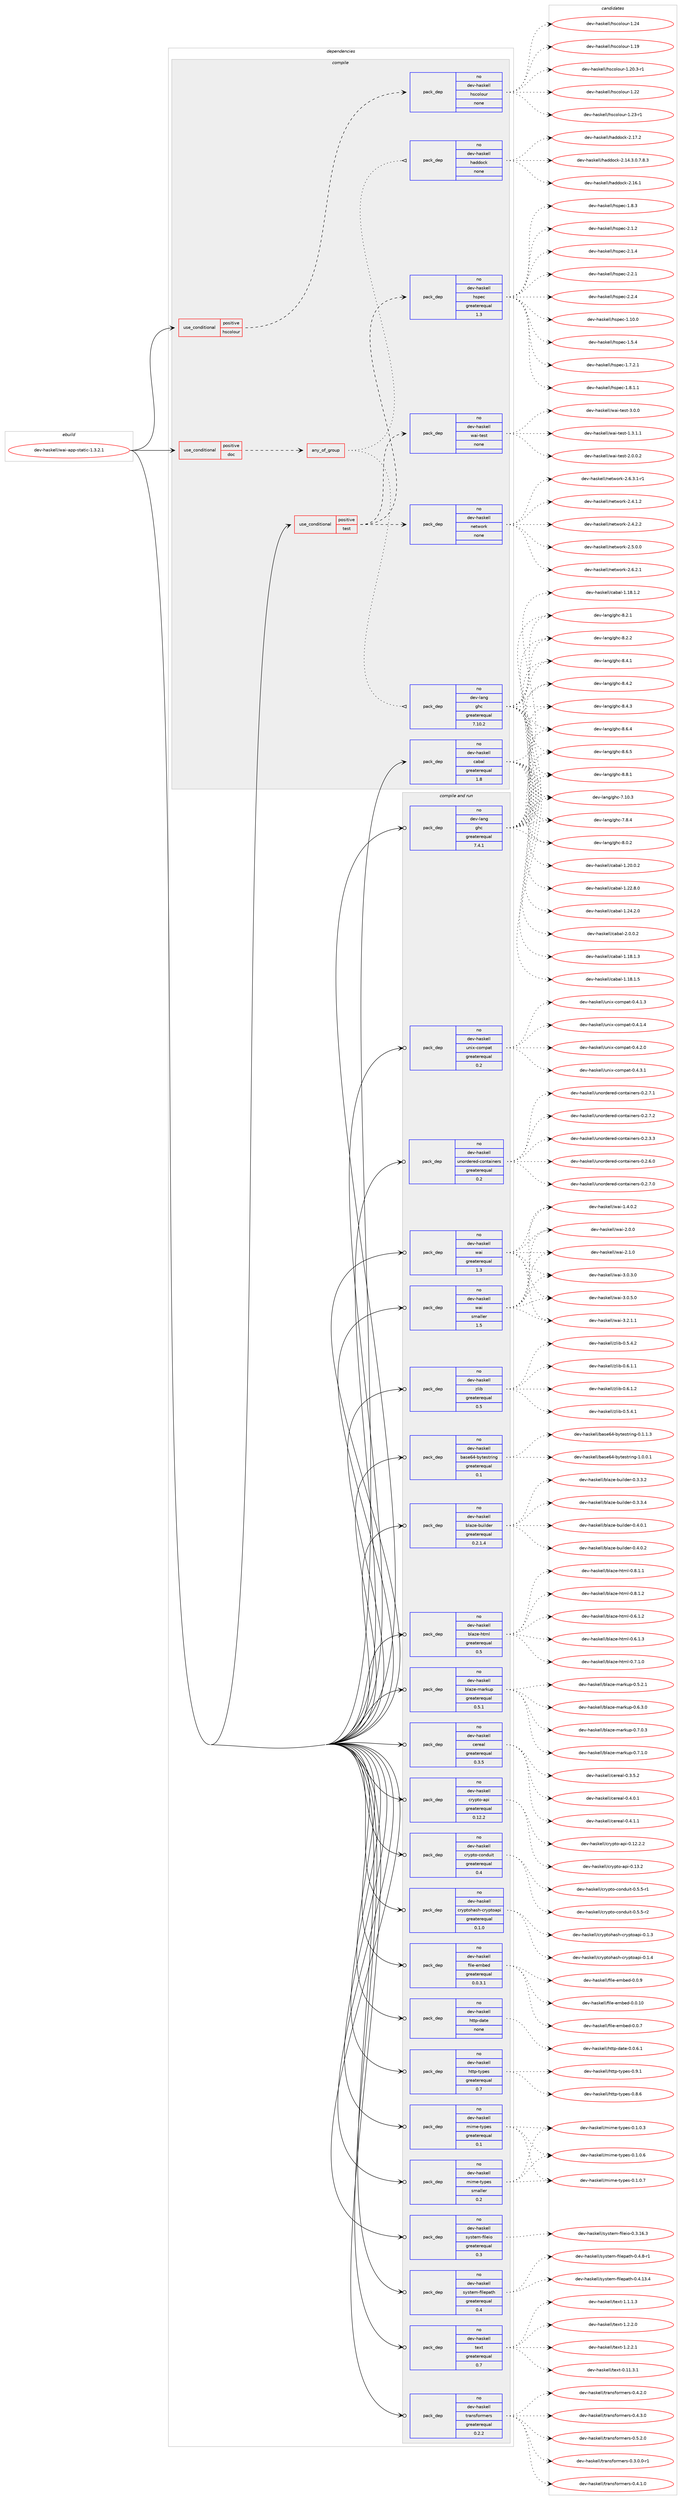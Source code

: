digraph prolog {

# *************
# Graph options
# *************

newrank=true;
concentrate=true;
compound=true;
graph [rankdir=LR,fontname=Helvetica,fontsize=10,ranksep=1.5];#, ranksep=2.5, nodesep=0.2];
edge  [arrowhead=vee];
node  [fontname=Helvetica,fontsize=10];

# **********
# The ebuild
# **********

subgraph cluster_leftcol {
color=gray;
rank=same;
label=<<i>ebuild</i>>;
id [label="dev-haskell/wai-app-static-1.3.2.1", color=red, width=4, href="../dev-haskell/wai-app-static-1.3.2.1.svg"];
}

# ****************
# The dependencies
# ****************

subgraph cluster_midcol {
color=gray;
label=<<i>dependencies</i>>;
subgraph cluster_compile {
fillcolor="#eeeeee";
style=filled;
label=<<i>compile</i>>;
subgraph cond128122 {
dependency547183 [label=<<TABLE BORDER="0" CELLBORDER="1" CELLSPACING="0" CELLPADDING="4"><TR><TD ROWSPAN="3" CELLPADDING="10">use_conditional</TD></TR><TR><TD>positive</TD></TR><TR><TD>doc</TD></TR></TABLE>>, shape=none, color=red];
subgraph any10695 {
dependency547184 [label=<<TABLE BORDER="0" CELLBORDER="1" CELLSPACING="0" CELLPADDING="4"><TR><TD CELLPADDING="10">any_of_group</TD></TR></TABLE>>, shape=none, color=red];subgraph pack408009 {
dependency547185 [label=<<TABLE BORDER="0" CELLBORDER="1" CELLSPACING="0" CELLPADDING="4" WIDTH="220"><TR><TD ROWSPAN="6" CELLPADDING="30">pack_dep</TD></TR><TR><TD WIDTH="110">no</TD></TR><TR><TD>dev-haskell</TD></TR><TR><TD>haddock</TD></TR><TR><TD>none</TD></TR><TR><TD></TD></TR></TABLE>>, shape=none, color=blue];
}
dependency547184:e -> dependency547185:w [weight=20,style="dotted",arrowhead="oinv"];
subgraph pack408010 {
dependency547186 [label=<<TABLE BORDER="0" CELLBORDER="1" CELLSPACING="0" CELLPADDING="4" WIDTH="220"><TR><TD ROWSPAN="6" CELLPADDING="30">pack_dep</TD></TR><TR><TD WIDTH="110">no</TD></TR><TR><TD>dev-lang</TD></TR><TR><TD>ghc</TD></TR><TR><TD>greaterequal</TD></TR><TR><TD>7.10.2</TD></TR></TABLE>>, shape=none, color=blue];
}
dependency547184:e -> dependency547186:w [weight=20,style="dotted",arrowhead="oinv"];
}
dependency547183:e -> dependency547184:w [weight=20,style="dashed",arrowhead="vee"];
}
id:e -> dependency547183:w [weight=20,style="solid",arrowhead="vee"];
subgraph cond128123 {
dependency547187 [label=<<TABLE BORDER="0" CELLBORDER="1" CELLSPACING="0" CELLPADDING="4"><TR><TD ROWSPAN="3" CELLPADDING="10">use_conditional</TD></TR><TR><TD>positive</TD></TR><TR><TD>hscolour</TD></TR></TABLE>>, shape=none, color=red];
subgraph pack408011 {
dependency547188 [label=<<TABLE BORDER="0" CELLBORDER="1" CELLSPACING="0" CELLPADDING="4" WIDTH="220"><TR><TD ROWSPAN="6" CELLPADDING="30">pack_dep</TD></TR><TR><TD WIDTH="110">no</TD></TR><TR><TD>dev-haskell</TD></TR><TR><TD>hscolour</TD></TR><TR><TD>none</TD></TR><TR><TD></TD></TR></TABLE>>, shape=none, color=blue];
}
dependency547187:e -> dependency547188:w [weight=20,style="dashed",arrowhead="vee"];
}
id:e -> dependency547187:w [weight=20,style="solid",arrowhead="vee"];
subgraph cond128124 {
dependency547189 [label=<<TABLE BORDER="0" CELLBORDER="1" CELLSPACING="0" CELLPADDING="4"><TR><TD ROWSPAN="3" CELLPADDING="10">use_conditional</TD></TR><TR><TD>positive</TD></TR><TR><TD>test</TD></TR></TABLE>>, shape=none, color=red];
subgraph pack408012 {
dependency547190 [label=<<TABLE BORDER="0" CELLBORDER="1" CELLSPACING="0" CELLPADDING="4" WIDTH="220"><TR><TD ROWSPAN="6" CELLPADDING="30">pack_dep</TD></TR><TR><TD WIDTH="110">no</TD></TR><TR><TD>dev-haskell</TD></TR><TR><TD>hspec</TD></TR><TR><TD>greaterequal</TD></TR><TR><TD>1.3</TD></TR></TABLE>>, shape=none, color=blue];
}
dependency547189:e -> dependency547190:w [weight=20,style="dashed",arrowhead="vee"];
subgraph pack408013 {
dependency547191 [label=<<TABLE BORDER="0" CELLBORDER="1" CELLSPACING="0" CELLPADDING="4" WIDTH="220"><TR><TD ROWSPAN="6" CELLPADDING="30">pack_dep</TD></TR><TR><TD WIDTH="110">no</TD></TR><TR><TD>dev-haskell</TD></TR><TR><TD>network</TD></TR><TR><TD>none</TD></TR><TR><TD></TD></TR></TABLE>>, shape=none, color=blue];
}
dependency547189:e -> dependency547191:w [weight=20,style="dashed",arrowhead="vee"];
subgraph pack408014 {
dependency547192 [label=<<TABLE BORDER="0" CELLBORDER="1" CELLSPACING="0" CELLPADDING="4" WIDTH="220"><TR><TD ROWSPAN="6" CELLPADDING="30">pack_dep</TD></TR><TR><TD WIDTH="110">no</TD></TR><TR><TD>dev-haskell</TD></TR><TR><TD>wai-test</TD></TR><TR><TD>none</TD></TR><TR><TD></TD></TR></TABLE>>, shape=none, color=blue];
}
dependency547189:e -> dependency547192:w [weight=20,style="dashed",arrowhead="vee"];
}
id:e -> dependency547189:w [weight=20,style="solid",arrowhead="vee"];
subgraph pack408015 {
dependency547193 [label=<<TABLE BORDER="0" CELLBORDER="1" CELLSPACING="0" CELLPADDING="4" WIDTH="220"><TR><TD ROWSPAN="6" CELLPADDING="30">pack_dep</TD></TR><TR><TD WIDTH="110">no</TD></TR><TR><TD>dev-haskell</TD></TR><TR><TD>cabal</TD></TR><TR><TD>greaterequal</TD></TR><TR><TD>1.8</TD></TR></TABLE>>, shape=none, color=blue];
}
id:e -> dependency547193:w [weight=20,style="solid",arrowhead="vee"];
}
subgraph cluster_compileandrun {
fillcolor="#eeeeee";
style=filled;
label=<<i>compile and run</i>>;
subgraph pack408016 {
dependency547194 [label=<<TABLE BORDER="0" CELLBORDER="1" CELLSPACING="0" CELLPADDING="4" WIDTH="220"><TR><TD ROWSPAN="6" CELLPADDING="30">pack_dep</TD></TR><TR><TD WIDTH="110">no</TD></TR><TR><TD>dev-haskell</TD></TR><TR><TD>base64-bytestring</TD></TR><TR><TD>greaterequal</TD></TR><TR><TD>0.1</TD></TR></TABLE>>, shape=none, color=blue];
}
id:e -> dependency547194:w [weight=20,style="solid",arrowhead="odotvee"];
subgraph pack408017 {
dependency547195 [label=<<TABLE BORDER="0" CELLBORDER="1" CELLSPACING="0" CELLPADDING="4" WIDTH="220"><TR><TD ROWSPAN="6" CELLPADDING="30">pack_dep</TD></TR><TR><TD WIDTH="110">no</TD></TR><TR><TD>dev-haskell</TD></TR><TR><TD>blaze-builder</TD></TR><TR><TD>greaterequal</TD></TR><TR><TD>0.2.1.4</TD></TR></TABLE>>, shape=none, color=blue];
}
id:e -> dependency547195:w [weight=20,style="solid",arrowhead="odotvee"];
subgraph pack408018 {
dependency547196 [label=<<TABLE BORDER="0" CELLBORDER="1" CELLSPACING="0" CELLPADDING="4" WIDTH="220"><TR><TD ROWSPAN="6" CELLPADDING="30">pack_dep</TD></TR><TR><TD WIDTH="110">no</TD></TR><TR><TD>dev-haskell</TD></TR><TR><TD>blaze-html</TD></TR><TR><TD>greaterequal</TD></TR><TR><TD>0.5</TD></TR></TABLE>>, shape=none, color=blue];
}
id:e -> dependency547196:w [weight=20,style="solid",arrowhead="odotvee"];
subgraph pack408019 {
dependency547197 [label=<<TABLE BORDER="0" CELLBORDER="1" CELLSPACING="0" CELLPADDING="4" WIDTH="220"><TR><TD ROWSPAN="6" CELLPADDING="30">pack_dep</TD></TR><TR><TD WIDTH="110">no</TD></TR><TR><TD>dev-haskell</TD></TR><TR><TD>blaze-markup</TD></TR><TR><TD>greaterequal</TD></TR><TR><TD>0.5.1</TD></TR></TABLE>>, shape=none, color=blue];
}
id:e -> dependency547197:w [weight=20,style="solid",arrowhead="odotvee"];
subgraph pack408020 {
dependency547198 [label=<<TABLE BORDER="0" CELLBORDER="1" CELLSPACING="0" CELLPADDING="4" WIDTH="220"><TR><TD ROWSPAN="6" CELLPADDING="30">pack_dep</TD></TR><TR><TD WIDTH="110">no</TD></TR><TR><TD>dev-haskell</TD></TR><TR><TD>cereal</TD></TR><TR><TD>greaterequal</TD></TR><TR><TD>0.3.5</TD></TR></TABLE>>, shape=none, color=blue];
}
id:e -> dependency547198:w [weight=20,style="solid",arrowhead="odotvee"];
subgraph pack408021 {
dependency547199 [label=<<TABLE BORDER="0" CELLBORDER="1" CELLSPACING="0" CELLPADDING="4" WIDTH="220"><TR><TD ROWSPAN="6" CELLPADDING="30">pack_dep</TD></TR><TR><TD WIDTH="110">no</TD></TR><TR><TD>dev-haskell</TD></TR><TR><TD>crypto-api</TD></TR><TR><TD>greaterequal</TD></TR><TR><TD>0.12.2</TD></TR></TABLE>>, shape=none, color=blue];
}
id:e -> dependency547199:w [weight=20,style="solid",arrowhead="odotvee"];
subgraph pack408022 {
dependency547200 [label=<<TABLE BORDER="0" CELLBORDER="1" CELLSPACING="0" CELLPADDING="4" WIDTH="220"><TR><TD ROWSPAN="6" CELLPADDING="30">pack_dep</TD></TR><TR><TD WIDTH="110">no</TD></TR><TR><TD>dev-haskell</TD></TR><TR><TD>crypto-conduit</TD></TR><TR><TD>greaterequal</TD></TR><TR><TD>0.4</TD></TR></TABLE>>, shape=none, color=blue];
}
id:e -> dependency547200:w [weight=20,style="solid",arrowhead="odotvee"];
subgraph pack408023 {
dependency547201 [label=<<TABLE BORDER="0" CELLBORDER="1" CELLSPACING="0" CELLPADDING="4" WIDTH="220"><TR><TD ROWSPAN="6" CELLPADDING="30">pack_dep</TD></TR><TR><TD WIDTH="110">no</TD></TR><TR><TD>dev-haskell</TD></TR><TR><TD>cryptohash-cryptoapi</TD></TR><TR><TD>greaterequal</TD></TR><TR><TD>0.1.0</TD></TR></TABLE>>, shape=none, color=blue];
}
id:e -> dependency547201:w [weight=20,style="solid",arrowhead="odotvee"];
subgraph pack408024 {
dependency547202 [label=<<TABLE BORDER="0" CELLBORDER="1" CELLSPACING="0" CELLPADDING="4" WIDTH="220"><TR><TD ROWSPAN="6" CELLPADDING="30">pack_dep</TD></TR><TR><TD WIDTH="110">no</TD></TR><TR><TD>dev-haskell</TD></TR><TR><TD>file-embed</TD></TR><TR><TD>greaterequal</TD></TR><TR><TD>0.0.3.1</TD></TR></TABLE>>, shape=none, color=blue];
}
id:e -> dependency547202:w [weight=20,style="solid",arrowhead="odotvee"];
subgraph pack408025 {
dependency547203 [label=<<TABLE BORDER="0" CELLBORDER="1" CELLSPACING="0" CELLPADDING="4" WIDTH="220"><TR><TD ROWSPAN="6" CELLPADDING="30">pack_dep</TD></TR><TR><TD WIDTH="110">no</TD></TR><TR><TD>dev-haskell</TD></TR><TR><TD>http-date</TD></TR><TR><TD>none</TD></TR><TR><TD></TD></TR></TABLE>>, shape=none, color=blue];
}
id:e -> dependency547203:w [weight=20,style="solid",arrowhead="odotvee"];
subgraph pack408026 {
dependency547204 [label=<<TABLE BORDER="0" CELLBORDER="1" CELLSPACING="0" CELLPADDING="4" WIDTH="220"><TR><TD ROWSPAN="6" CELLPADDING="30">pack_dep</TD></TR><TR><TD WIDTH="110">no</TD></TR><TR><TD>dev-haskell</TD></TR><TR><TD>http-types</TD></TR><TR><TD>greaterequal</TD></TR><TR><TD>0.7</TD></TR></TABLE>>, shape=none, color=blue];
}
id:e -> dependency547204:w [weight=20,style="solid",arrowhead="odotvee"];
subgraph pack408027 {
dependency547205 [label=<<TABLE BORDER="0" CELLBORDER="1" CELLSPACING="0" CELLPADDING="4" WIDTH="220"><TR><TD ROWSPAN="6" CELLPADDING="30">pack_dep</TD></TR><TR><TD WIDTH="110">no</TD></TR><TR><TD>dev-haskell</TD></TR><TR><TD>mime-types</TD></TR><TR><TD>greaterequal</TD></TR><TR><TD>0.1</TD></TR></TABLE>>, shape=none, color=blue];
}
id:e -> dependency547205:w [weight=20,style="solid",arrowhead="odotvee"];
subgraph pack408028 {
dependency547206 [label=<<TABLE BORDER="0" CELLBORDER="1" CELLSPACING="0" CELLPADDING="4" WIDTH="220"><TR><TD ROWSPAN="6" CELLPADDING="30">pack_dep</TD></TR><TR><TD WIDTH="110">no</TD></TR><TR><TD>dev-haskell</TD></TR><TR><TD>mime-types</TD></TR><TR><TD>smaller</TD></TR><TR><TD>0.2</TD></TR></TABLE>>, shape=none, color=blue];
}
id:e -> dependency547206:w [weight=20,style="solid",arrowhead="odotvee"];
subgraph pack408029 {
dependency547207 [label=<<TABLE BORDER="0" CELLBORDER="1" CELLSPACING="0" CELLPADDING="4" WIDTH="220"><TR><TD ROWSPAN="6" CELLPADDING="30">pack_dep</TD></TR><TR><TD WIDTH="110">no</TD></TR><TR><TD>dev-haskell</TD></TR><TR><TD>system-fileio</TD></TR><TR><TD>greaterequal</TD></TR><TR><TD>0.3</TD></TR></TABLE>>, shape=none, color=blue];
}
id:e -> dependency547207:w [weight=20,style="solid",arrowhead="odotvee"];
subgraph pack408030 {
dependency547208 [label=<<TABLE BORDER="0" CELLBORDER="1" CELLSPACING="0" CELLPADDING="4" WIDTH="220"><TR><TD ROWSPAN="6" CELLPADDING="30">pack_dep</TD></TR><TR><TD WIDTH="110">no</TD></TR><TR><TD>dev-haskell</TD></TR><TR><TD>system-filepath</TD></TR><TR><TD>greaterequal</TD></TR><TR><TD>0.4</TD></TR></TABLE>>, shape=none, color=blue];
}
id:e -> dependency547208:w [weight=20,style="solid",arrowhead="odotvee"];
subgraph pack408031 {
dependency547209 [label=<<TABLE BORDER="0" CELLBORDER="1" CELLSPACING="0" CELLPADDING="4" WIDTH="220"><TR><TD ROWSPAN="6" CELLPADDING="30">pack_dep</TD></TR><TR><TD WIDTH="110">no</TD></TR><TR><TD>dev-haskell</TD></TR><TR><TD>text</TD></TR><TR><TD>greaterequal</TD></TR><TR><TD>0.7</TD></TR></TABLE>>, shape=none, color=blue];
}
id:e -> dependency547209:w [weight=20,style="solid",arrowhead="odotvee"];
subgraph pack408032 {
dependency547210 [label=<<TABLE BORDER="0" CELLBORDER="1" CELLSPACING="0" CELLPADDING="4" WIDTH="220"><TR><TD ROWSPAN="6" CELLPADDING="30">pack_dep</TD></TR><TR><TD WIDTH="110">no</TD></TR><TR><TD>dev-haskell</TD></TR><TR><TD>transformers</TD></TR><TR><TD>greaterequal</TD></TR><TR><TD>0.2.2</TD></TR></TABLE>>, shape=none, color=blue];
}
id:e -> dependency547210:w [weight=20,style="solid",arrowhead="odotvee"];
subgraph pack408033 {
dependency547211 [label=<<TABLE BORDER="0" CELLBORDER="1" CELLSPACING="0" CELLPADDING="4" WIDTH="220"><TR><TD ROWSPAN="6" CELLPADDING="30">pack_dep</TD></TR><TR><TD WIDTH="110">no</TD></TR><TR><TD>dev-haskell</TD></TR><TR><TD>unix-compat</TD></TR><TR><TD>greaterequal</TD></TR><TR><TD>0.2</TD></TR></TABLE>>, shape=none, color=blue];
}
id:e -> dependency547211:w [weight=20,style="solid",arrowhead="odotvee"];
subgraph pack408034 {
dependency547212 [label=<<TABLE BORDER="0" CELLBORDER="1" CELLSPACING="0" CELLPADDING="4" WIDTH="220"><TR><TD ROWSPAN="6" CELLPADDING="30">pack_dep</TD></TR><TR><TD WIDTH="110">no</TD></TR><TR><TD>dev-haskell</TD></TR><TR><TD>unordered-containers</TD></TR><TR><TD>greaterequal</TD></TR><TR><TD>0.2</TD></TR></TABLE>>, shape=none, color=blue];
}
id:e -> dependency547212:w [weight=20,style="solid",arrowhead="odotvee"];
subgraph pack408035 {
dependency547213 [label=<<TABLE BORDER="0" CELLBORDER="1" CELLSPACING="0" CELLPADDING="4" WIDTH="220"><TR><TD ROWSPAN="6" CELLPADDING="30">pack_dep</TD></TR><TR><TD WIDTH="110">no</TD></TR><TR><TD>dev-haskell</TD></TR><TR><TD>wai</TD></TR><TR><TD>greaterequal</TD></TR><TR><TD>1.3</TD></TR></TABLE>>, shape=none, color=blue];
}
id:e -> dependency547213:w [weight=20,style="solid",arrowhead="odotvee"];
subgraph pack408036 {
dependency547214 [label=<<TABLE BORDER="0" CELLBORDER="1" CELLSPACING="0" CELLPADDING="4" WIDTH="220"><TR><TD ROWSPAN="6" CELLPADDING="30">pack_dep</TD></TR><TR><TD WIDTH="110">no</TD></TR><TR><TD>dev-haskell</TD></TR><TR><TD>wai</TD></TR><TR><TD>smaller</TD></TR><TR><TD>1.5</TD></TR></TABLE>>, shape=none, color=blue];
}
id:e -> dependency547214:w [weight=20,style="solid",arrowhead="odotvee"];
subgraph pack408037 {
dependency547215 [label=<<TABLE BORDER="0" CELLBORDER="1" CELLSPACING="0" CELLPADDING="4" WIDTH="220"><TR><TD ROWSPAN="6" CELLPADDING="30">pack_dep</TD></TR><TR><TD WIDTH="110">no</TD></TR><TR><TD>dev-haskell</TD></TR><TR><TD>zlib</TD></TR><TR><TD>greaterequal</TD></TR><TR><TD>0.5</TD></TR></TABLE>>, shape=none, color=blue];
}
id:e -> dependency547215:w [weight=20,style="solid",arrowhead="odotvee"];
subgraph pack408038 {
dependency547216 [label=<<TABLE BORDER="0" CELLBORDER="1" CELLSPACING="0" CELLPADDING="4" WIDTH="220"><TR><TD ROWSPAN="6" CELLPADDING="30">pack_dep</TD></TR><TR><TD WIDTH="110">no</TD></TR><TR><TD>dev-lang</TD></TR><TR><TD>ghc</TD></TR><TR><TD>greaterequal</TD></TR><TR><TD>7.4.1</TD></TR></TABLE>>, shape=none, color=blue];
}
id:e -> dependency547216:w [weight=20,style="solid",arrowhead="odotvee"];
}
subgraph cluster_run {
fillcolor="#eeeeee";
style=filled;
label=<<i>run</i>>;
}
}

# **************
# The candidates
# **************

subgraph cluster_choices {
rank=same;
color=gray;
label=<<i>candidates</i>>;

subgraph choice408009 {
color=black;
nodesep=1;
choice1001011184510497115107101108108471049710010011199107455046495246514648465546564651 [label="dev-haskell/haddock-2.14.3.0.7.8.3", color=red, width=4,href="../dev-haskell/haddock-2.14.3.0.7.8.3.svg"];
choice100101118451049711510710110810847104971001001119910745504649544649 [label="dev-haskell/haddock-2.16.1", color=red, width=4,href="../dev-haskell/haddock-2.16.1.svg"];
choice100101118451049711510710110810847104971001001119910745504649554650 [label="dev-haskell/haddock-2.17.2", color=red, width=4,href="../dev-haskell/haddock-2.17.2.svg"];
dependency547185:e -> choice1001011184510497115107101108108471049710010011199107455046495246514648465546564651:w [style=dotted,weight="100"];
dependency547185:e -> choice100101118451049711510710110810847104971001001119910745504649544649:w [style=dotted,weight="100"];
dependency547185:e -> choice100101118451049711510710110810847104971001001119910745504649554650:w [style=dotted,weight="100"];
}
subgraph choice408010 {
color=black;
nodesep=1;
choice1001011184510897110103471031049945554649484651 [label="dev-lang/ghc-7.10.3", color=red, width=4,href="../dev-lang/ghc-7.10.3.svg"];
choice10010111845108971101034710310499455546564652 [label="dev-lang/ghc-7.8.4", color=red, width=4,href="../dev-lang/ghc-7.8.4.svg"];
choice10010111845108971101034710310499455646484650 [label="dev-lang/ghc-8.0.2", color=red, width=4,href="../dev-lang/ghc-8.0.2.svg"];
choice10010111845108971101034710310499455646504649 [label="dev-lang/ghc-8.2.1", color=red, width=4,href="../dev-lang/ghc-8.2.1.svg"];
choice10010111845108971101034710310499455646504650 [label="dev-lang/ghc-8.2.2", color=red, width=4,href="../dev-lang/ghc-8.2.2.svg"];
choice10010111845108971101034710310499455646524649 [label="dev-lang/ghc-8.4.1", color=red, width=4,href="../dev-lang/ghc-8.4.1.svg"];
choice10010111845108971101034710310499455646524650 [label="dev-lang/ghc-8.4.2", color=red, width=4,href="../dev-lang/ghc-8.4.2.svg"];
choice10010111845108971101034710310499455646524651 [label="dev-lang/ghc-8.4.3", color=red, width=4,href="../dev-lang/ghc-8.4.3.svg"];
choice10010111845108971101034710310499455646544652 [label="dev-lang/ghc-8.6.4", color=red, width=4,href="../dev-lang/ghc-8.6.4.svg"];
choice10010111845108971101034710310499455646544653 [label="dev-lang/ghc-8.6.5", color=red, width=4,href="../dev-lang/ghc-8.6.5.svg"];
choice10010111845108971101034710310499455646564649 [label="dev-lang/ghc-8.8.1", color=red, width=4,href="../dev-lang/ghc-8.8.1.svg"];
dependency547186:e -> choice1001011184510897110103471031049945554649484651:w [style=dotted,weight="100"];
dependency547186:e -> choice10010111845108971101034710310499455546564652:w [style=dotted,weight="100"];
dependency547186:e -> choice10010111845108971101034710310499455646484650:w [style=dotted,weight="100"];
dependency547186:e -> choice10010111845108971101034710310499455646504649:w [style=dotted,weight="100"];
dependency547186:e -> choice10010111845108971101034710310499455646504650:w [style=dotted,weight="100"];
dependency547186:e -> choice10010111845108971101034710310499455646524649:w [style=dotted,weight="100"];
dependency547186:e -> choice10010111845108971101034710310499455646524650:w [style=dotted,weight="100"];
dependency547186:e -> choice10010111845108971101034710310499455646524651:w [style=dotted,weight="100"];
dependency547186:e -> choice10010111845108971101034710310499455646544652:w [style=dotted,weight="100"];
dependency547186:e -> choice10010111845108971101034710310499455646544653:w [style=dotted,weight="100"];
dependency547186:e -> choice10010111845108971101034710310499455646564649:w [style=dotted,weight="100"];
}
subgraph choice408011 {
color=black;
nodesep=1;
choice100101118451049711510710110810847104115991111081111171144549464957 [label="dev-haskell/hscolour-1.19", color=red, width=4,href="../dev-haskell/hscolour-1.19.svg"];
choice10010111845104971151071011081084710411599111108111117114454946504846514511449 [label="dev-haskell/hscolour-1.20.3-r1", color=red, width=4,href="../dev-haskell/hscolour-1.20.3-r1.svg"];
choice100101118451049711510710110810847104115991111081111171144549465050 [label="dev-haskell/hscolour-1.22", color=red, width=4,href="../dev-haskell/hscolour-1.22.svg"];
choice1001011184510497115107101108108471041159911110811111711445494650514511449 [label="dev-haskell/hscolour-1.23-r1", color=red, width=4,href="../dev-haskell/hscolour-1.23-r1.svg"];
choice100101118451049711510710110810847104115991111081111171144549465052 [label="dev-haskell/hscolour-1.24", color=red, width=4,href="../dev-haskell/hscolour-1.24.svg"];
dependency547188:e -> choice100101118451049711510710110810847104115991111081111171144549464957:w [style=dotted,weight="100"];
dependency547188:e -> choice10010111845104971151071011081084710411599111108111117114454946504846514511449:w [style=dotted,weight="100"];
dependency547188:e -> choice100101118451049711510710110810847104115991111081111171144549465050:w [style=dotted,weight="100"];
dependency547188:e -> choice1001011184510497115107101108108471041159911110811111711445494650514511449:w [style=dotted,weight="100"];
dependency547188:e -> choice100101118451049711510710110810847104115991111081111171144549465052:w [style=dotted,weight="100"];
}
subgraph choice408012 {
color=black;
nodesep=1;
choice1001011184510497115107101108108471041151121019945494649484648 [label="dev-haskell/hspec-1.10.0", color=red, width=4,href="../dev-haskell/hspec-1.10.0.svg"];
choice10010111845104971151071011081084710411511210199454946534652 [label="dev-haskell/hspec-1.5.4", color=red, width=4,href="../dev-haskell/hspec-1.5.4.svg"];
choice100101118451049711510710110810847104115112101994549465546504649 [label="dev-haskell/hspec-1.7.2.1", color=red, width=4,href="../dev-haskell/hspec-1.7.2.1.svg"];
choice100101118451049711510710110810847104115112101994549465646494649 [label="dev-haskell/hspec-1.8.1.1", color=red, width=4,href="../dev-haskell/hspec-1.8.1.1.svg"];
choice10010111845104971151071011081084710411511210199454946564651 [label="dev-haskell/hspec-1.8.3", color=red, width=4,href="../dev-haskell/hspec-1.8.3.svg"];
choice10010111845104971151071011081084710411511210199455046494650 [label="dev-haskell/hspec-2.1.2", color=red, width=4,href="../dev-haskell/hspec-2.1.2.svg"];
choice10010111845104971151071011081084710411511210199455046494652 [label="dev-haskell/hspec-2.1.4", color=red, width=4,href="../dev-haskell/hspec-2.1.4.svg"];
choice10010111845104971151071011081084710411511210199455046504649 [label="dev-haskell/hspec-2.2.1", color=red, width=4,href="../dev-haskell/hspec-2.2.1.svg"];
choice10010111845104971151071011081084710411511210199455046504652 [label="dev-haskell/hspec-2.2.4", color=red, width=4,href="../dev-haskell/hspec-2.2.4.svg"];
dependency547190:e -> choice1001011184510497115107101108108471041151121019945494649484648:w [style=dotted,weight="100"];
dependency547190:e -> choice10010111845104971151071011081084710411511210199454946534652:w [style=dotted,weight="100"];
dependency547190:e -> choice100101118451049711510710110810847104115112101994549465546504649:w [style=dotted,weight="100"];
dependency547190:e -> choice100101118451049711510710110810847104115112101994549465646494649:w [style=dotted,weight="100"];
dependency547190:e -> choice10010111845104971151071011081084710411511210199454946564651:w [style=dotted,weight="100"];
dependency547190:e -> choice10010111845104971151071011081084710411511210199455046494650:w [style=dotted,weight="100"];
dependency547190:e -> choice10010111845104971151071011081084710411511210199455046494652:w [style=dotted,weight="100"];
dependency547190:e -> choice10010111845104971151071011081084710411511210199455046504649:w [style=dotted,weight="100"];
dependency547190:e -> choice10010111845104971151071011081084710411511210199455046504652:w [style=dotted,weight="100"];
}
subgraph choice408013 {
color=black;
nodesep=1;
choice1001011184510497115107101108108471101011161191111141074550465246494650 [label="dev-haskell/network-2.4.1.2", color=red, width=4,href="../dev-haskell/network-2.4.1.2.svg"];
choice1001011184510497115107101108108471101011161191111141074550465246504650 [label="dev-haskell/network-2.4.2.2", color=red, width=4,href="../dev-haskell/network-2.4.2.2.svg"];
choice1001011184510497115107101108108471101011161191111141074550465346484648 [label="dev-haskell/network-2.5.0.0", color=red, width=4,href="../dev-haskell/network-2.5.0.0.svg"];
choice1001011184510497115107101108108471101011161191111141074550465446504649 [label="dev-haskell/network-2.6.2.1", color=red, width=4,href="../dev-haskell/network-2.6.2.1.svg"];
choice10010111845104971151071011081084711010111611911111410745504654465146494511449 [label="dev-haskell/network-2.6.3.1-r1", color=red, width=4,href="../dev-haskell/network-2.6.3.1-r1.svg"];
dependency547191:e -> choice1001011184510497115107101108108471101011161191111141074550465246494650:w [style=dotted,weight="100"];
dependency547191:e -> choice1001011184510497115107101108108471101011161191111141074550465246504650:w [style=dotted,weight="100"];
dependency547191:e -> choice1001011184510497115107101108108471101011161191111141074550465346484648:w [style=dotted,weight="100"];
dependency547191:e -> choice1001011184510497115107101108108471101011161191111141074550465446504649:w [style=dotted,weight="100"];
dependency547191:e -> choice10010111845104971151071011081084711010111611911111410745504654465146494511449:w [style=dotted,weight="100"];
}
subgraph choice408014 {
color=black;
nodesep=1;
choice10010111845104971151071011081084711997105451161011151164549465146494649 [label="dev-haskell/wai-test-1.3.1.1", color=red, width=4,href="../dev-haskell/wai-test-1.3.1.1.svg"];
choice10010111845104971151071011081084711997105451161011151164550464846484650 [label="dev-haskell/wai-test-2.0.0.2", color=red, width=4,href="../dev-haskell/wai-test-2.0.0.2.svg"];
choice1001011184510497115107101108108471199710545116101115116455146484648 [label="dev-haskell/wai-test-3.0.0", color=red, width=4,href="../dev-haskell/wai-test-3.0.0.svg"];
dependency547192:e -> choice10010111845104971151071011081084711997105451161011151164549465146494649:w [style=dotted,weight="100"];
dependency547192:e -> choice10010111845104971151071011081084711997105451161011151164550464846484650:w [style=dotted,weight="100"];
dependency547192:e -> choice1001011184510497115107101108108471199710545116101115116455146484648:w [style=dotted,weight="100"];
}
subgraph choice408015 {
color=black;
nodesep=1;
choice10010111845104971151071011081084799979897108454946495646494650 [label="dev-haskell/cabal-1.18.1.2", color=red, width=4,href="../dev-haskell/cabal-1.18.1.2.svg"];
choice10010111845104971151071011081084799979897108454946495646494651 [label="dev-haskell/cabal-1.18.1.3", color=red, width=4,href="../dev-haskell/cabal-1.18.1.3.svg"];
choice10010111845104971151071011081084799979897108454946495646494653 [label="dev-haskell/cabal-1.18.1.5", color=red, width=4,href="../dev-haskell/cabal-1.18.1.5.svg"];
choice10010111845104971151071011081084799979897108454946504846484650 [label="dev-haskell/cabal-1.20.0.2", color=red, width=4,href="../dev-haskell/cabal-1.20.0.2.svg"];
choice10010111845104971151071011081084799979897108454946505046564648 [label="dev-haskell/cabal-1.22.8.0", color=red, width=4,href="../dev-haskell/cabal-1.22.8.0.svg"];
choice10010111845104971151071011081084799979897108454946505246504648 [label="dev-haskell/cabal-1.24.2.0", color=red, width=4,href="../dev-haskell/cabal-1.24.2.0.svg"];
choice100101118451049711510710110810847999798971084550464846484650 [label="dev-haskell/cabal-2.0.0.2", color=red, width=4,href="../dev-haskell/cabal-2.0.0.2.svg"];
dependency547193:e -> choice10010111845104971151071011081084799979897108454946495646494650:w [style=dotted,weight="100"];
dependency547193:e -> choice10010111845104971151071011081084799979897108454946495646494651:w [style=dotted,weight="100"];
dependency547193:e -> choice10010111845104971151071011081084799979897108454946495646494653:w [style=dotted,weight="100"];
dependency547193:e -> choice10010111845104971151071011081084799979897108454946504846484650:w [style=dotted,weight="100"];
dependency547193:e -> choice10010111845104971151071011081084799979897108454946505046564648:w [style=dotted,weight="100"];
dependency547193:e -> choice10010111845104971151071011081084799979897108454946505246504648:w [style=dotted,weight="100"];
dependency547193:e -> choice100101118451049711510710110810847999798971084550464846484650:w [style=dotted,weight="100"];
}
subgraph choice408016 {
color=black;
nodesep=1;
choice1001011184510497115107101108108479897115101545245981211161011151161141051101034548464946494651 [label="dev-haskell/base64-bytestring-0.1.1.3", color=red, width=4,href="../dev-haskell/base64-bytestring-0.1.1.3.svg"];
choice1001011184510497115107101108108479897115101545245981211161011151161141051101034549464846484649 [label="dev-haskell/base64-bytestring-1.0.0.1", color=red, width=4,href="../dev-haskell/base64-bytestring-1.0.0.1.svg"];
dependency547194:e -> choice1001011184510497115107101108108479897115101545245981211161011151161141051101034548464946494651:w [style=dotted,weight="100"];
dependency547194:e -> choice1001011184510497115107101108108479897115101545245981211161011151161141051101034549464846484649:w [style=dotted,weight="100"];
}
subgraph choice408017 {
color=black;
nodesep=1;
choice100101118451049711510710110810847981089712210145981171051081001011144548465146514650 [label="dev-haskell/blaze-builder-0.3.3.2", color=red, width=4,href="../dev-haskell/blaze-builder-0.3.3.2.svg"];
choice100101118451049711510710110810847981089712210145981171051081001011144548465146514652 [label="dev-haskell/blaze-builder-0.3.3.4", color=red, width=4,href="../dev-haskell/blaze-builder-0.3.3.4.svg"];
choice100101118451049711510710110810847981089712210145981171051081001011144548465246484649 [label="dev-haskell/blaze-builder-0.4.0.1", color=red, width=4,href="../dev-haskell/blaze-builder-0.4.0.1.svg"];
choice100101118451049711510710110810847981089712210145981171051081001011144548465246484650 [label="dev-haskell/blaze-builder-0.4.0.2", color=red, width=4,href="../dev-haskell/blaze-builder-0.4.0.2.svg"];
dependency547195:e -> choice100101118451049711510710110810847981089712210145981171051081001011144548465146514650:w [style=dotted,weight="100"];
dependency547195:e -> choice100101118451049711510710110810847981089712210145981171051081001011144548465146514652:w [style=dotted,weight="100"];
dependency547195:e -> choice100101118451049711510710110810847981089712210145981171051081001011144548465246484649:w [style=dotted,weight="100"];
dependency547195:e -> choice100101118451049711510710110810847981089712210145981171051081001011144548465246484650:w [style=dotted,weight="100"];
}
subgraph choice408018 {
color=black;
nodesep=1;
choice1001011184510497115107101108108479810897122101451041161091084548465446494650 [label="dev-haskell/blaze-html-0.6.1.2", color=red, width=4,href="../dev-haskell/blaze-html-0.6.1.2.svg"];
choice1001011184510497115107101108108479810897122101451041161091084548465446494651 [label="dev-haskell/blaze-html-0.6.1.3", color=red, width=4,href="../dev-haskell/blaze-html-0.6.1.3.svg"];
choice1001011184510497115107101108108479810897122101451041161091084548465546494648 [label="dev-haskell/blaze-html-0.7.1.0", color=red, width=4,href="../dev-haskell/blaze-html-0.7.1.0.svg"];
choice1001011184510497115107101108108479810897122101451041161091084548465646494649 [label="dev-haskell/blaze-html-0.8.1.1", color=red, width=4,href="../dev-haskell/blaze-html-0.8.1.1.svg"];
choice1001011184510497115107101108108479810897122101451041161091084548465646494650 [label="dev-haskell/blaze-html-0.8.1.2", color=red, width=4,href="../dev-haskell/blaze-html-0.8.1.2.svg"];
dependency547196:e -> choice1001011184510497115107101108108479810897122101451041161091084548465446494650:w [style=dotted,weight="100"];
dependency547196:e -> choice1001011184510497115107101108108479810897122101451041161091084548465446494651:w [style=dotted,weight="100"];
dependency547196:e -> choice1001011184510497115107101108108479810897122101451041161091084548465546494648:w [style=dotted,weight="100"];
dependency547196:e -> choice1001011184510497115107101108108479810897122101451041161091084548465646494649:w [style=dotted,weight="100"];
dependency547196:e -> choice1001011184510497115107101108108479810897122101451041161091084548465646494650:w [style=dotted,weight="100"];
}
subgraph choice408019 {
color=black;
nodesep=1;
choice100101118451049711510710110810847981089712210145109971141071171124548465346504649 [label="dev-haskell/blaze-markup-0.5.2.1", color=red, width=4,href="../dev-haskell/blaze-markup-0.5.2.1.svg"];
choice100101118451049711510710110810847981089712210145109971141071171124548465446514648 [label="dev-haskell/blaze-markup-0.6.3.0", color=red, width=4,href="../dev-haskell/blaze-markup-0.6.3.0.svg"];
choice100101118451049711510710110810847981089712210145109971141071171124548465546484651 [label="dev-haskell/blaze-markup-0.7.0.3", color=red, width=4,href="../dev-haskell/blaze-markup-0.7.0.3.svg"];
choice100101118451049711510710110810847981089712210145109971141071171124548465546494648 [label="dev-haskell/blaze-markup-0.7.1.0", color=red, width=4,href="../dev-haskell/blaze-markup-0.7.1.0.svg"];
dependency547197:e -> choice100101118451049711510710110810847981089712210145109971141071171124548465346504649:w [style=dotted,weight="100"];
dependency547197:e -> choice100101118451049711510710110810847981089712210145109971141071171124548465446514648:w [style=dotted,weight="100"];
dependency547197:e -> choice100101118451049711510710110810847981089712210145109971141071171124548465546484651:w [style=dotted,weight="100"];
dependency547197:e -> choice100101118451049711510710110810847981089712210145109971141071171124548465546494648:w [style=dotted,weight="100"];
}
subgraph choice408020 {
color=black;
nodesep=1;
choice10010111845104971151071011081084799101114101971084548465146534650 [label="dev-haskell/cereal-0.3.5.2", color=red, width=4,href="../dev-haskell/cereal-0.3.5.2.svg"];
choice10010111845104971151071011081084799101114101971084548465246484649 [label="dev-haskell/cereal-0.4.0.1", color=red, width=4,href="../dev-haskell/cereal-0.4.0.1.svg"];
choice10010111845104971151071011081084799101114101971084548465246494649 [label="dev-haskell/cereal-0.4.1.1", color=red, width=4,href="../dev-haskell/cereal-0.4.1.1.svg"];
dependency547198:e -> choice10010111845104971151071011081084799101114101971084548465146534650:w [style=dotted,weight="100"];
dependency547198:e -> choice10010111845104971151071011081084799101114101971084548465246484649:w [style=dotted,weight="100"];
dependency547198:e -> choice10010111845104971151071011081084799101114101971084548465246494649:w [style=dotted,weight="100"];
}
subgraph choice408021 {
color=black;
nodesep=1;
choice100101118451049711510710110810847991141211121161114597112105454846495046504650 [label="dev-haskell/crypto-api-0.12.2.2", color=red, width=4,href="../dev-haskell/crypto-api-0.12.2.2.svg"];
choice10010111845104971151071011081084799114121112116111459711210545484649514650 [label="dev-haskell/crypto-api-0.13.2", color=red, width=4,href="../dev-haskell/crypto-api-0.13.2.svg"];
dependency547199:e -> choice100101118451049711510710110810847991141211121161114597112105454846495046504650:w [style=dotted,weight="100"];
dependency547199:e -> choice10010111845104971151071011081084799114121112116111459711210545484649514650:w [style=dotted,weight="100"];
}
subgraph choice408022 {
color=black;
nodesep=1;
choice1001011184510497115107101108108479911412111211611145991111101001171051164548465346534511449 [label="dev-haskell/crypto-conduit-0.5.5-r1", color=red, width=4,href="../dev-haskell/crypto-conduit-0.5.5-r1.svg"];
choice1001011184510497115107101108108479911412111211611145991111101001171051164548465346534511450 [label="dev-haskell/crypto-conduit-0.5.5-r2", color=red, width=4,href="../dev-haskell/crypto-conduit-0.5.5-r2.svg"];
dependency547200:e -> choice1001011184510497115107101108108479911412111211611145991111101001171051164548465346534511449:w [style=dotted,weight="100"];
dependency547200:e -> choice1001011184510497115107101108108479911412111211611145991111101001171051164548465346534511450:w [style=dotted,weight="100"];
}
subgraph choice408023 {
color=black;
nodesep=1;
choice1001011184510497115107101108108479911412111211611110497115104459911412111211611197112105454846494651 [label="dev-haskell/cryptohash-cryptoapi-0.1.3", color=red, width=4,href="../dev-haskell/cryptohash-cryptoapi-0.1.3.svg"];
choice1001011184510497115107101108108479911412111211611110497115104459911412111211611197112105454846494652 [label="dev-haskell/cryptohash-cryptoapi-0.1.4", color=red, width=4,href="../dev-haskell/cryptohash-cryptoapi-0.1.4.svg"];
dependency547201:e -> choice1001011184510497115107101108108479911412111211611110497115104459911412111211611197112105454846494651:w [style=dotted,weight="100"];
dependency547201:e -> choice1001011184510497115107101108108479911412111211611110497115104459911412111211611197112105454846494652:w [style=dotted,weight="100"];
}
subgraph choice408024 {
color=black;
nodesep=1;
choice100101118451049711510710110810847102105108101451011099810110045484648464948 [label="dev-haskell/file-embed-0.0.10", color=red, width=4,href="../dev-haskell/file-embed-0.0.10.svg"];
choice1001011184510497115107101108108471021051081014510110998101100454846484655 [label="dev-haskell/file-embed-0.0.7", color=red, width=4,href="../dev-haskell/file-embed-0.0.7.svg"];
choice1001011184510497115107101108108471021051081014510110998101100454846484657 [label="dev-haskell/file-embed-0.0.9", color=red, width=4,href="../dev-haskell/file-embed-0.0.9.svg"];
dependency547202:e -> choice100101118451049711510710110810847102105108101451011099810110045484648464948:w [style=dotted,weight="100"];
dependency547202:e -> choice1001011184510497115107101108108471021051081014510110998101100454846484655:w [style=dotted,weight="100"];
dependency547202:e -> choice1001011184510497115107101108108471021051081014510110998101100454846484657:w [style=dotted,weight="100"];
}
subgraph choice408025 {
color=black;
nodesep=1;
choice10010111845104971151071011081084710411611611245100971161014548464846544649 [label="dev-haskell/http-date-0.0.6.1", color=red, width=4,href="../dev-haskell/http-date-0.0.6.1.svg"];
dependency547203:e -> choice10010111845104971151071011081084710411611611245100971161014548464846544649:w [style=dotted,weight="100"];
}
subgraph choice408026 {
color=black;
nodesep=1;
choice10010111845104971151071011081084710411611611245116121112101115454846564654 [label="dev-haskell/http-types-0.8.6", color=red, width=4,href="../dev-haskell/http-types-0.8.6.svg"];
choice10010111845104971151071011081084710411611611245116121112101115454846574649 [label="dev-haskell/http-types-0.9.1", color=red, width=4,href="../dev-haskell/http-types-0.9.1.svg"];
dependency547204:e -> choice10010111845104971151071011081084710411611611245116121112101115454846564654:w [style=dotted,weight="100"];
dependency547204:e -> choice10010111845104971151071011081084710411611611245116121112101115454846574649:w [style=dotted,weight="100"];
}
subgraph choice408027 {
color=black;
nodesep=1;
choice100101118451049711510710110810847109105109101451161211121011154548464946484651 [label="dev-haskell/mime-types-0.1.0.3", color=red, width=4,href="../dev-haskell/mime-types-0.1.0.3.svg"];
choice100101118451049711510710110810847109105109101451161211121011154548464946484654 [label="dev-haskell/mime-types-0.1.0.6", color=red, width=4,href="../dev-haskell/mime-types-0.1.0.6.svg"];
choice100101118451049711510710110810847109105109101451161211121011154548464946484655 [label="dev-haskell/mime-types-0.1.0.7", color=red, width=4,href="../dev-haskell/mime-types-0.1.0.7.svg"];
dependency547205:e -> choice100101118451049711510710110810847109105109101451161211121011154548464946484651:w [style=dotted,weight="100"];
dependency547205:e -> choice100101118451049711510710110810847109105109101451161211121011154548464946484654:w [style=dotted,weight="100"];
dependency547205:e -> choice100101118451049711510710110810847109105109101451161211121011154548464946484655:w [style=dotted,weight="100"];
}
subgraph choice408028 {
color=black;
nodesep=1;
choice100101118451049711510710110810847109105109101451161211121011154548464946484651 [label="dev-haskell/mime-types-0.1.0.3", color=red, width=4,href="../dev-haskell/mime-types-0.1.0.3.svg"];
choice100101118451049711510710110810847109105109101451161211121011154548464946484654 [label="dev-haskell/mime-types-0.1.0.6", color=red, width=4,href="../dev-haskell/mime-types-0.1.0.6.svg"];
choice100101118451049711510710110810847109105109101451161211121011154548464946484655 [label="dev-haskell/mime-types-0.1.0.7", color=red, width=4,href="../dev-haskell/mime-types-0.1.0.7.svg"];
dependency547206:e -> choice100101118451049711510710110810847109105109101451161211121011154548464946484651:w [style=dotted,weight="100"];
dependency547206:e -> choice100101118451049711510710110810847109105109101451161211121011154548464946484654:w [style=dotted,weight="100"];
dependency547206:e -> choice100101118451049711510710110810847109105109101451161211121011154548464946484655:w [style=dotted,weight="100"];
}
subgraph choice408029 {
color=black;
nodesep=1;
choice10010111845104971151071011081084711512111511610110945102105108101105111454846514649544651 [label="dev-haskell/system-fileio-0.3.16.3", color=red, width=4,href="../dev-haskell/system-fileio-0.3.16.3.svg"];
dependency547207:e -> choice10010111845104971151071011081084711512111511610110945102105108101105111454846514649544651:w [style=dotted,weight="100"];
}
subgraph choice408030 {
color=black;
nodesep=1;
choice1001011184510497115107101108108471151211151161011094510210510810111297116104454846524649514652 [label="dev-haskell/system-filepath-0.4.13.4", color=red, width=4,href="../dev-haskell/system-filepath-0.4.13.4.svg"];
choice10010111845104971151071011081084711512111511610110945102105108101112971161044548465246564511449 [label="dev-haskell/system-filepath-0.4.8-r1", color=red, width=4,href="../dev-haskell/system-filepath-0.4.8-r1.svg"];
dependency547208:e -> choice1001011184510497115107101108108471151211151161011094510210510810111297116104454846524649514652:w [style=dotted,weight="100"];
dependency547208:e -> choice10010111845104971151071011081084711512111511610110945102105108101112971161044548465246564511449:w [style=dotted,weight="100"];
}
subgraph choice408031 {
color=black;
nodesep=1;
choice100101118451049711510710110810847116101120116454846494946514649 [label="dev-haskell/text-0.11.3.1", color=red, width=4,href="../dev-haskell/text-0.11.3.1.svg"];
choice1001011184510497115107101108108471161011201164549464946494651 [label="dev-haskell/text-1.1.1.3", color=red, width=4,href="../dev-haskell/text-1.1.1.3.svg"];
choice1001011184510497115107101108108471161011201164549465046504648 [label="dev-haskell/text-1.2.2.0", color=red, width=4,href="../dev-haskell/text-1.2.2.0.svg"];
choice1001011184510497115107101108108471161011201164549465046504649 [label="dev-haskell/text-1.2.2.1", color=red, width=4,href="../dev-haskell/text-1.2.2.1.svg"];
dependency547209:e -> choice100101118451049711510710110810847116101120116454846494946514649:w [style=dotted,weight="100"];
dependency547209:e -> choice1001011184510497115107101108108471161011201164549464946494651:w [style=dotted,weight="100"];
dependency547209:e -> choice1001011184510497115107101108108471161011201164549465046504648:w [style=dotted,weight="100"];
dependency547209:e -> choice1001011184510497115107101108108471161011201164549465046504649:w [style=dotted,weight="100"];
}
subgraph choice408032 {
color=black;
nodesep=1;
choice1001011184510497115107101108108471161149711011510211111410910111411545484651464846484511449 [label="dev-haskell/transformers-0.3.0.0-r1", color=red, width=4,href="../dev-haskell/transformers-0.3.0.0-r1.svg"];
choice100101118451049711510710110810847116114971101151021111141091011141154548465246494648 [label="dev-haskell/transformers-0.4.1.0", color=red, width=4,href="../dev-haskell/transformers-0.4.1.0.svg"];
choice100101118451049711510710110810847116114971101151021111141091011141154548465246504648 [label="dev-haskell/transformers-0.4.2.0", color=red, width=4,href="../dev-haskell/transformers-0.4.2.0.svg"];
choice100101118451049711510710110810847116114971101151021111141091011141154548465246514648 [label="dev-haskell/transformers-0.4.3.0", color=red, width=4,href="../dev-haskell/transformers-0.4.3.0.svg"];
choice100101118451049711510710110810847116114971101151021111141091011141154548465346504648 [label="dev-haskell/transformers-0.5.2.0", color=red, width=4,href="../dev-haskell/transformers-0.5.2.0.svg"];
dependency547210:e -> choice1001011184510497115107101108108471161149711011510211111410910111411545484651464846484511449:w [style=dotted,weight="100"];
dependency547210:e -> choice100101118451049711510710110810847116114971101151021111141091011141154548465246494648:w [style=dotted,weight="100"];
dependency547210:e -> choice100101118451049711510710110810847116114971101151021111141091011141154548465246504648:w [style=dotted,weight="100"];
dependency547210:e -> choice100101118451049711510710110810847116114971101151021111141091011141154548465246514648:w [style=dotted,weight="100"];
dependency547210:e -> choice100101118451049711510710110810847116114971101151021111141091011141154548465346504648:w [style=dotted,weight="100"];
}
subgraph choice408033 {
color=black;
nodesep=1;
choice1001011184510497115107101108108471171101051204599111109112971164548465246494651 [label="dev-haskell/unix-compat-0.4.1.3", color=red, width=4,href="../dev-haskell/unix-compat-0.4.1.3.svg"];
choice1001011184510497115107101108108471171101051204599111109112971164548465246494652 [label="dev-haskell/unix-compat-0.4.1.4", color=red, width=4,href="../dev-haskell/unix-compat-0.4.1.4.svg"];
choice1001011184510497115107101108108471171101051204599111109112971164548465246504648 [label="dev-haskell/unix-compat-0.4.2.0", color=red, width=4,href="../dev-haskell/unix-compat-0.4.2.0.svg"];
choice1001011184510497115107101108108471171101051204599111109112971164548465246514649 [label="dev-haskell/unix-compat-0.4.3.1", color=red, width=4,href="../dev-haskell/unix-compat-0.4.3.1.svg"];
dependency547211:e -> choice1001011184510497115107101108108471171101051204599111109112971164548465246494651:w [style=dotted,weight="100"];
dependency547211:e -> choice1001011184510497115107101108108471171101051204599111109112971164548465246494652:w [style=dotted,weight="100"];
dependency547211:e -> choice1001011184510497115107101108108471171101051204599111109112971164548465246504648:w [style=dotted,weight="100"];
dependency547211:e -> choice1001011184510497115107101108108471171101051204599111109112971164548465246514649:w [style=dotted,weight="100"];
}
subgraph choice408034 {
color=black;
nodesep=1;
choice1001011184510497115107101108108471171101111141001011141011004599111110116971051101011141154548465046514651 [label="dev-haskell/unordered-containers-0.2.3.3", color=red, width=4,href="../dev-haskell/unordered-containers-0.2.3.3.svg"];
choice1001011184510497115107101108108471171101111141001011141011004599111110116971051101011141154548465046544648 [label="dev-haskell/unordered-containers-0.2.6.0", color=red, width=4,href="../dev-haskell/unordered-containers-0.2.6.0.svg"];
choice1001011184510497115107101108108471171101111141001011141011004599111110116971051101011141154548465046554648 [label="dev-haskell/unordered-containers-0.2.7.0", color=red, width=4,href="../dev-haskell/unordered-containers-0.2.7.0.svg"];
choice1001011184510497115107101108108471171101111141001011141011004599111110116971051101011141154548465046554649 [label="dev-haskell/unordered-containers-0.2.7.1", color=red, width=4,href="../dev-haskell/unordered-containers-0.2.7.1.svg"];
choice1001011184510497115107101108108471171101111141001011141011004599111110116971051101011141154548465046554650 [label="dev-haskell/unordered-containers-0.2.7.2", color=red, width=4,href="../dev-haskell/unordered-containers-0.2.7.2.svg"];
dependency547212:e -> choice1001011184510497115107101108108471171101111141001011141011004599111110116971051101011141154548465046514651:w [style=dotted,weight="100"];
dependency547212:e -> choice1001011184510497115107101108108471171101111141001011141011004599111110116971051101011141154548465046544648:w [style=dotted,weight="100"];
dependency547212:e -> choice1001011184510497115107101108108471171101111141001011141011004599111110116971051101011141154548465046554648:w [style=dotted,weight="100"];
dependency547212:e -> choice1001011184510497115107101108108471171101111141001011141011004599111110116971051101011141154548465046554649:w [style=dotted,weight="100"];
dependency547212:e -> choice1001011184510497115107101108108471171101111141001011141011004599111110116971051101011141154548465046554650:w [style=dotted,weight="100"];
}
subgraph choice408035 {
color=black;
nodesep=1;
choice100101118451049711510710110810847119971054549465246484650 [label="dev-haskell/wai-1.4.0.2", color=red, width=4,href="../dev-haskell/wai-1.4.0.2.svg"];
choice10010111845104971151071011081084711997105455046484648 [label="dev-haskell/wai-2.0.0", color=red, width=4,href="../dev-haskell/wai-2.0.0.svg"];
choice10010111845104971151071011081084711997105455046494648 [label="dev-haskell/wai-2.1.0", color=red, width=4,href="../dev-haskell/wai-2.1.0.svg"];
choice100101118451049711510710110810847119971054551464846514648 [label="dev-haskell/wai-3.0.3.0", color=red, width=4,href="../dev-haskell/wai-3.0.3.0.svg"];
choice100101118451049711510710110810847119971054551464846534648 [label="dev-haskell/wai-3.0.5.0", color=red, width=4,href="../dev-haskell/wai-3.0.5.0.svg"];
choice100101118451049711510710110810847119971054551465046494649 [label="dev-haskell/wai-3.2.1.1", color=red, width=4,href="../dev-haskell/wai-3.2.1.1.svg"];
dependency547213:e -> choice100101118451049711510710110810847119971054549465246484650:w [style=dotted,weight="100"];
dependency547213:e -> choice10010111845104971151071011081084711997105455046484648:w [style=dotted,weight="100"];
dependency547213:e -> choice10010111845104971151071011081084711997105455046494648:w [style=dotted,weight="100"];
dependency547213:e -> choice100101118451049711510710110810847119971054551464846514648:w [style=dotted,weight="100"];
dependency547213:e -> choice100101118451049711510710110810847119971054551464846534648:w [style=dotted,weight="100"];
dependency547213:e -> choice100101118451049711510710110810847119971054551465046494649:w [style=dotted,weight="100"];
}
subgraph choice408036 {
color=black;
nodesep=1;
choice100101118451049711510710110810847119971054549465246484650 [label="dev-haskell/wai-1.4.0.2", color=red, width=4,href="../dev-haskell/wai-1.4.0.2.svg"];
choice10010111845104971151071011081084711997105455046484648 [label="dev-haskell/wai-2.0.0", color=red, width=4,href="../dev-haskell/wai-2.0.0.svg"];
choice10010111845104971151071011081084711997105455046494648 [label="dev-haskell/wai-2.1.0", color=red, width=4,href="../dev-haskell/wai-2.1.0.svg"];
choice100101118451049711510710110810847119971054551464846514648 [label="dev-haskell/wai-3.0.3.0", color=red, width=4,href="../dev-haskell/wai-3.0.3.0.svg"];
choice100101118451049711510710110810847119971054551464846534648 [label="dev-haskell/wai-3.0.5.0", color=red, width=4,href="../dev-haskell/wai-3.0.5.0.svg"];
choice100101118451049711510710110810847119971054551465046494649 [label="dev-haskell/wai-3.2.1.1", color=red, width=4,href="../dev-haskell/wai-3.2.1.1.svg"];
dependency547214:e -> choice100101118451049711510710110810847119971054549465246484650:w [style=dotted,weight="100"];
dependency547214:e -> choice10010111845104971151071011081084711997105455046484648:w [style=dotted,weight="100"];
dependency547214:e -> choice10010111845104971151071011081084711997105455046494648:w [style=dotted,weight="100"];
dependency547214:e -> choice100101118451049711510710110810847119971054551464846514648:w [style=dotted,weight="100"];
dependency547214:e -> choice100101118451049711510710110810847119971054551464846534648:w [style=dotted,weight="100"];
dependency547214:e -> choice100101118451049711510710110810847119971054551465046494649:w [style=dotted,weight="100"];
}
subgraph choice408037 {
color=black;
nodesep=1;
choice100101118451049711510710110810847122108105984548465346524649 [label="dev-haskell/zlib-0.5.4.1", color=red, width=4,href="../dev-haskell/zlib-0.5.4.1.svg"];
choice100101118451049711510710110810847122108105984548465346524650 [label="dev-haskell/zlib-0.5.4.2", color=red, width=4,href="../dev-haskell/zlib-0.5.4.2.svg"];
choice100101118451049711510710110810847122108105984548465446494649 [label="dev-haskell/zlib-0.6.1.1", color=red, width=4,href="../dev-haskell/zlib-0.6.1.1.svg"];
choice100101118451049711510710110810847122108105984548465446494650 [label="dev-haskell/zlib-0.6.1.2", color=red, width=4,href="../dev-haskell/zlib-0.6.1.2.svg"];
dependency547215:e -> choice100101118451049711510710110810847122108105984548465346524649:w [style=dotted,weight="100"];
dependency547215:e -> choice100101118451049711510710110810847122108105984548465346524650:w [style=dotted,weight="100"];
dependency547215:e -> choice100101118451049711510710110810847122108105984548465446494649:w [style=dotted,weight="100"];
dependency547215:e -> choice100101118451049711510710110810847122108105984548465446494650:w [style=dotted,weight="100"];
}
subgraph choice408038 {
color=black;
nodesep=1;
choice1001011184510897110103471031049945554649484651 [label="dev-lang/ghc-7.10.3", color=red, width=4,href="../dev-lang/ghc-7.10.3.svg"];
choice10010111845108971101034710310499455546564652 [label="dev-lang/ghc-7.8.4", color=red, width=4,href="../dev-lang/ghc-7.8.4.svg"];
choice10010111845108971101034710310499455646484650 [label="dev-lang/ghc-8.0.2", color=red, width=4,href="../dev-lang/ghc-8.0.2.svg"];
choice10010111845108971101034710310499455646504649 [label="dev-lang/ghc-8.2.1", color=red, width=4,href="../dev-lang/ghc-8.2.1.svg"];
choice10010111845108971101034710310499455646504650 [label="dev-lang/ghc-8.2.2", color=red, width=4,href="../dev-lang/ghc-8.2.2.svg"];
choice10010111845108971101034710310499455646524649 [label="dev-lang/ghc-8.4.1", color=red, width=4,href="../dev-lang/ghc-8.4.1.svg"];
choice10010111845108971101034710310499455646524650 [label="dev-lang/ghc-8.4.2", color=red, width=4,href="../dev-lang/ghc-8.4.2.svg"];
choice10010111845108971101034710310499455646524651 [label="dev-lang/ghc-8.4.3", color=red, width=4,href="../dev-lang/ghc-8.4.3.svg"];
choice10010111845108971101034710310499455646544652 [label="dev-lang/ghc-8.6.4", color=red, width=4,href="../dev-lang/ghc-8.6.4.svg"];
choice10010111845108971101034710310499455646544653 [label="dev-lang/ghc-8.6.5", color=red, width=4,href="../dev-lang/ghc-8.6.5.svg"];
choice10010111845108971101034710310499455646564649 [label="dev-lang/ghc-8.8.1", color=red, width=4,href="../dev-lang/ghc-8.8.1.svg"];
dependency547216:e -> choice1001011184510897110103471031049945554649484651:w [style=dotted,weight="100"];
dependency547216:e -> choice10010111845108971101034710310499455546564652:w [style=dotted,weight="100"];
dependency547216:e -> choice10010111845108971101034710310499455646484650:w [style=dotted,weight="100"];
dependency547216:e -> choice10010111845108971101034710310499455646504649:w [style=dotted,weight="100"];
dependency547216:e -> choice10010111845108971101034710310499455646504650:w [style=dotted,weight="100"];
dependency547216:e -> choice10010111845108971101034710310499455646524649:w [style=dotted,weight="100"];
dependency547216:e -> choice10010111845108971101034710310499455646524650:w [style=dotted,weight="100"];
dependency547216:e -> choice10010111845108971101034710310499455646524651:w [style=dotted,weight="100"];
dependency547216:e -> choice10010111845108971101034710310499455646544652:w [style=dotted,weight="100"];
dependency547216:e -> choice10010111845108971101034710310499455646544653:w [style=dotted,weight="100"];
dependency547216:e -> choice10010111845108971101034710310499455646564649:w [style=dotted,weight="100"];
}
}

}
